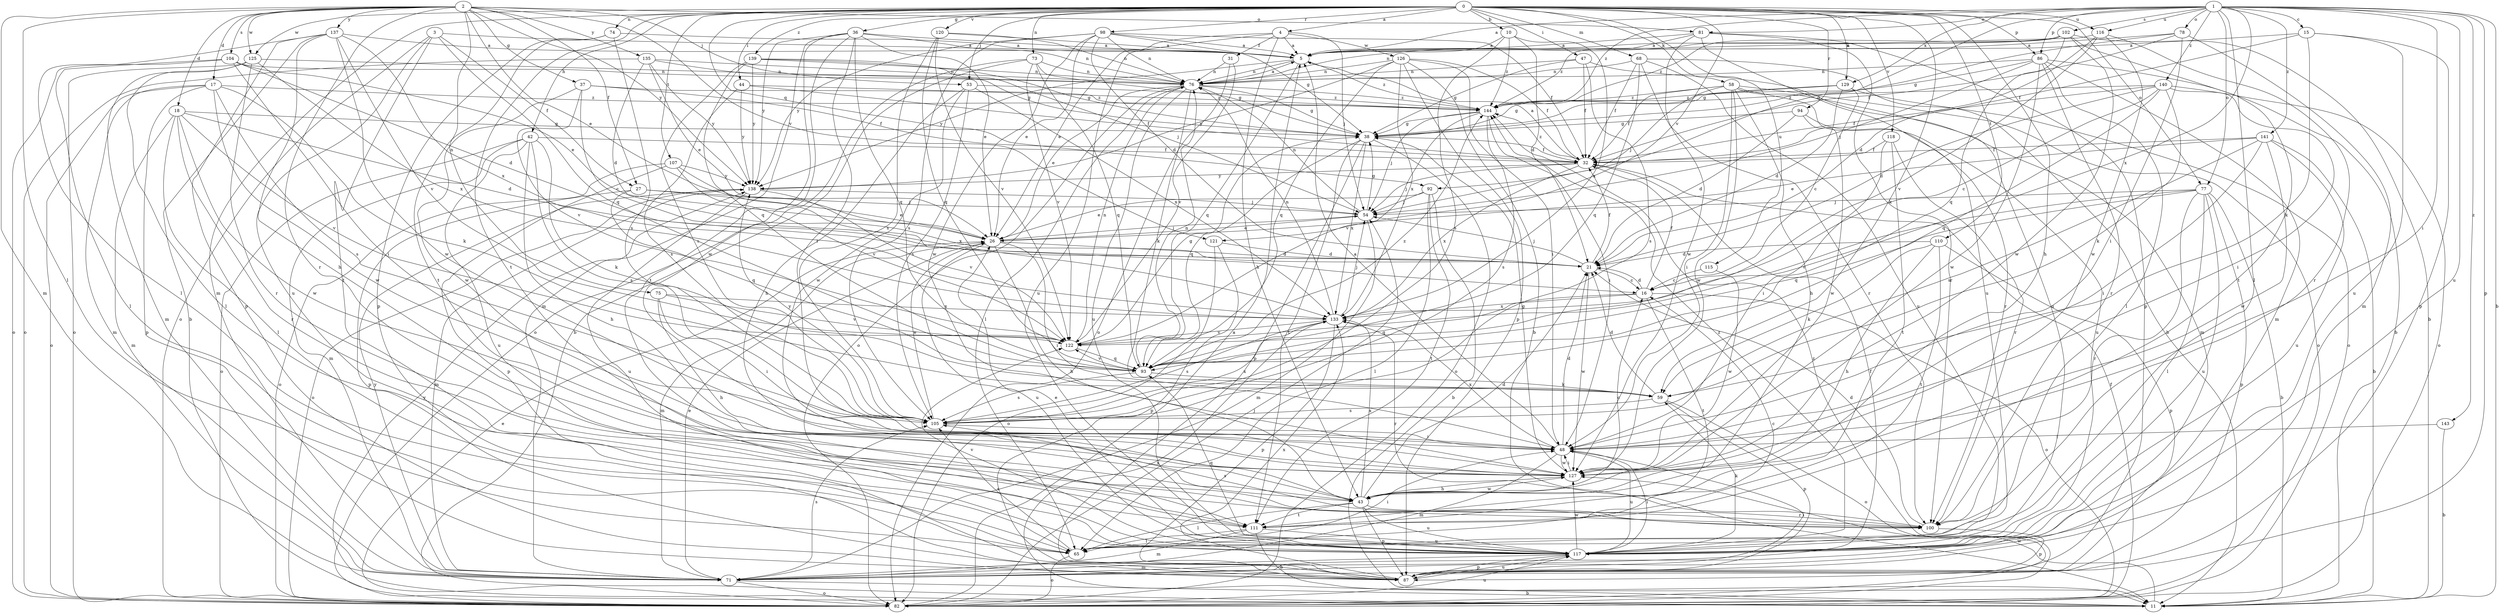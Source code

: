 strict digraph  {
0;
1;
2;
3;
4;
5;
10;
11;
15;
16;
17;
18;
21;
26;
27;
31;
32;
36;
37;
38;
42;
43;
44;
47;
48;
53;
54;
58;
59;
65;
68;
71;
73;
74;
75;
76;
77;
78;
81;
82;
86;
87;
92;
93;
94;
98;
100;
102;
104;
105;
107;
110;
111;
115;
116;
117;
118;
120;
121;
122;
125;
126;
127;
129;
133;
135;
137;
138;
139;
140;
141;
143;
144;
0 -> 4  [label=a];
0 -> 10  [label=b];
0 -> 36  [label=g];
0 -> 42  [label=h];
0 -> 43  [label=h];
0 -> 44  [label=i];
0 -> 47  [label=i];
0 -> 53  [label=j];
0 -> 58  [label=k];
0 -> 59  [label=k];
0 -> 68  [label=m];
0 -> 71  [label=m];
0 -> 73  [label=n];
0 -> 74  [label=n];
0 -> 77  [label=o];
0 -> 86  [label=p];
0 -> 92  [label=q];
0 -> 94  [label=r];
0 -> 98  [label=r];
0 -> 107  [label=t];
0 -> 110  [label=t];
0 -> 111  [label=t];
0 -> 115  [label=u];
0 -> 116  [label=u];
0 -> 118  [label=v];
0 -> 120  [label=v];
0 -> 121  [label=v];
0 -> 125  [label=w];
0 -> 129  [label=x];
0 -> 139  [label=z];
1 -> 5  [label=a];
1 -> 11  [label=b];
1 -> 15  [label=c];
1 -> 48  [label=i];
1 -> 65  [label=l];
1 -> 77  [label=o];
1 -> 78  [label=o];
1 -> 81  [label=o];
1 -> 86  [label=p];
1 -> 87  [label=p];
1 -> 92  [label=q];
1 -> 102  [label=s];
1 -> 116  [label=u];
1 -> 117  [label=u];
1 -> 129  [label=x];
1 -> 133  [label=x];
1 -> 140  [label=z];
1 -> 141  [label=z];
1 -> 143  [label=z];
1 -> 144  [label=z];
2 -> 17  [label=d];
2 -> 18  [label=d];
2 -> 26  [label=e];
2 -> 27  [label=f];
2 -> 37  [label=g];
2 -> 53  [label=j];
2 -> 65  [label=l];
2 -> 71  [label=m];
2 -> 75  [label=n];
2 -> 81  [label=o];
2 -> 100  [label=r];
2 -> 104  [label=s];
2 -> 121  [label=v];
2 -> 125  [label=w];
2 -> 135  [label=y];
2 -> 137  [label=y];
2 -> 138  [label=y];
3 -> 5  [label=a];
3 -> 27  [label=f];
3 -> 82  [label=o];
3 -> 93  [label=q];
3 -> 111  [label=t];
3 -> 117  [label=u];
4 -> 5  [label=a];
4 -> 26  [label=e];
4 -> 31  [label=f];
4 -> 43  [label=h];
4 -> 54  [label=j];
4 -> 117  [label=u];
4 -> 126  [label=w];
5 -> 76  [label=n];
5 -> 93  [label=q];
5 -> 138  [label=y];
5 -> 144  [label=z];
10 -> 5  [label=a];
10 -> 21  [label=d];
10 -> 105  [label=s];
10 -> 133  [label=x];
10 -> 144  [label=z];
11 -> 127  [label=w];
11 -> 133  [label=x];
11 -> 138  [label=y];
15 -> 5  [label=a];
15 -> 32  [label=f];
15 -> 59  [label=k];
15 -> 87  [label=p];
15 -> 117  [label=u];
16 -> 21  [label=d];
16 -> 32  [label=f];
16 -> 82  [label=o];
16 -> 93  [label=q];
16 -> 111  [label=t];
16 -> 133  [label=x];
17 -> 59  [label=k];
17 -> 71  [label=m];
17 -> 82  [label=o];
17 -> 87  [label=p];
17 -> 105  [label=s];
17 -> 127  [label=w];
17 -> 144  [label=z];
18 -> 21  [label=d];
18 -> 38  [label=g];
18 -> 65  [label=l];
18 -> 71  [label=m];
18 -> 100  [label=r];
18 -> 122  [label=v];
18 -> 127  [label=w];
21 -> 16  [label=c];
21 -> 32  [label=f];
21 -> 54  [label=j];
21 -> 127  [label=w];
26 -> 21  [label=d];
26 -> 43  [label=h];
26 -> 48  [label=i];
26 -> 54  [label=j];
26 -> 71  [label=m];
26 -> 117  [label=u];
27 -> 26  [label=e];
27 -> 54  [label=j];
27 -> 87  [label=p];
27 -> 93  [label=q];
31 -> 76  [label=n];
31 -> 82  [label=o];
31 -> 122  [label=v];
32 -> 5  [label=a];
32 -> 54  [label=j];
32 -> 133  [label=x];
32 -> 138  [label=y];
32 -> 144  [label=z];
36 -> 5  [label=a];
36 -> 26  [label=e];
36 -> 48  [label=i];
36 -> 71  [label=m];
36 -> 76  [label=n];
36 -> 93  [label=q];
36 -> 111  [label=t];
36 -> 127  [label=w];
36 -> 138  [label=y];
37 -> 16  [label=c];
37 -> 32  [label=f];
37 -> 122  [label=v];
37 -> 127  [label=w];
37 -> 144  [label=z];
38 -> 32  [label=f];
38 -> 82  [label=o];
38 -> 87  [label=p];
38 -> 93  [label=q];
38 -> 111  [label=t];
38 -> 133  [label=x];
42 -> 32  [label=f];
42 -> 43  [label=h];
42 -> 59  [label=k];
42 -> 71  [label=m];
42 -> 82  [label=o];
42 -> 105  [label=s];
42 -> 117  [label=u];
43 -> 16  [label=c];
43 -> 21  [label=d];
43 -> 65  [label=l];
43 -> 87  [label=p];
43 -> 100  [label=r];
43 -> 111  [label=t];
43 -> 117  [label=u];
43 -> 127  [label=w];
43 -> 133  [label=x];
44 -> 32  [label=f];
44 -> 105  [label=s];
44 -> 138  [label=y];
44 -> 144  [label=z];
47 -> 32  [label=f];
47 -> 38  [label=g];
47 -> 76  [label=n];
47 -> 105  [label=s];
47 -> 117  [label=u];
48 -> 5  [label=a];
48 -> 21  [label=d];
48 -> 71  [label=m];
48 -> 117  [label=u];
48 -> 127  [label=w];
48 -> 133  [label=x];
53 -> 43  [label=h];
53 -> 105  [label=s];
53 -> 127  [label=w];
53 -> 133  [label=x];
53 -> 144  [label=z];
54 -> 26  [label=e];
54 -> 38  [label=g];
54 -> 71  [label=m];
54 -> 76  [label=n];
58 -> 32  [label=f];
58 -> 43  [label=h];
58 -> 48  [label=i];
58 -> 54  [label=j];
58 -> 71  [label=m];
58 -> 82  [label=o];
58 -> 100  [label=r];
58 -> 127  [label=w];
58 -> 144  [label=z];
59 -> 21  [label=d];
59 -> 82  [label=o];
59 -> 87  [label=p];
59 -> 105  [label=s];
65 -> 16  [label=c];
65 -> 48  [label=i];
65 -> 82  [label=o];
65 -> 105  [label=s];
68 -> 11  [label=b];
68 -> 32  [label=f];
68 -> 76  [label=n];
68 -> 93  [label=q];
68 -> 100  [label=r];
68 -> 117  [label=u];
71 -> 11  [label=b];
71 -> 26  [label=e];
71 -> 32  [label=f];
71 -> 82  [label=o];
71 -> 105  [label=s];
71 -> 138  [label=y];
73 -> 11  [label=b];
73 -> 38  [label=g];
73 -> 76  [label=n];
73 -> 82  [label=o];
73 -> 93  [label=q];
73 -> 122  [label=v];
74 -> 5  [label=a];
74 -> 87  [label=p];
74 -> 105  [label=s];
74 -> 111  [label=t];
75 -> 43  [label=h];
75 -> 48  [label=i];
75 -> 122  [label=v];
75 -> 133  [label=x];
76 -> 5  [label=a];
76 -> 26  [label=e];
76 -> 38  [label=g];
76 -> 59  [label=k];
76 -> 65  [label=l];
76 -> 82  [label=o];
76 -> 117  [label=u];
76 -> 144  [label=z];
77 -> 11  [label=b];
77 -> 54  [label=j];
77 -> 65  [label=l];
77 -> 87  [label=p];
77 -> 93  [label=q];
77 -> 100  [label=r];
77 -> 117  [label=u];
77 -> 122  [label=v];
78 -> 5  [label=a];
78 -> 32  [label=f];
78 -> 38  [label=g];
78 -> 48  [label=i];
78 -> 71  [label=m];
81 -> 5  [label=a];
81 -> 87  [label=p];
81 -> 100  [label=r];
81 -> 117  [label=u];
81 -> 127  [label=w];
81 -> 144  [label=z];
82 -> 5  [label=a];
82 -> 26  [label=e];
82 -> 32  [label=f];
82 -> 54  [label=j];
82 -> 117  [label=u];
82 -> 144  [label=z];
86 -> 11  [label=b];
86 -> 38  [label=g];
86 -> 54  [label=j];
86 -> 65  [label=l];
86 -> 71  [label=m];
86 -> 76  [label=n];
86 -> 100  [label=r];
86 -> 127  [label=w];
87 -> 48  [label=i];
87 -> 117  [label=u];
87 -> 133  [label=x];
92 -> 11  [label=b];
92 -> 26  [label=e];
92 -> 54  [label=j];
92 -> 65  [label=l];
92 -> 111  [label=t];
93 -> 59  [label=k];
93 -> 76  [label=n];
93 -> 105  [label=s];
93 -> 122  [label=v];
93 -> 144  [label=z];
94 -> 21  [label=d];
94 -> 38  [label=g];
94 -> 117  [label=u];
94 -> 127  [label=w];
98 -> 5  [label=a];
98 -> 21  [label=d];
98 -> 26  [label=e];
98 -> 32  [label=f];
98 -> 38  [label=g];
98 -> 76  [label=n];
98 -> 105  [label=s];
98 -> 127  [label=w];
98 -> 138  [label=y];
100 -> 21  [label=d];
100 -> 87  [label=p];
100 -> 105  [label=s];
102 -> 5  [label=a];
102 -> 11  [label=b];
102 -> 76  [label=n];
102 -> 93  [label=q];
102 -> 111  [label=t];
102 -> 127  [label=w];
102 -> 144  [label=z];
104 -> 21  [label=d];
104 -> 26  [label=e];
104 -> 48  [label=i];
104 -> 65  [label=l];
104 -> 76  [label=n];
104 -> 82  [label=o];
105 -> 26  [label=e];
105 -> 48  [label=i];
105 -> 133  [label=x];
105 -> 138  [label=y];
107 -> 82  [label=o];
107 -> 87  [label=p];
107 -> 122  [label=v];
107 -> 133  [label=x];
107 -> 138  [label=y];
110 -> 21  [label=d];
110 -> 43  [label=h];
110 -> 59  [label=k];
110 -> 87  [label=p];
110 -> 111  [label=t];
111 -> 11  [label=b];
111 -> 65  [label=l];
111 -> 71  [label=m];
111 -> 117  [label=u];
115 -> 16  [label=c];
115 -> 127  [label=w];
116 -> 5  [label=a];
116 -> 21  [label=d];
116 -> 100  [label=r];
116 -> 122  [label=v];
116 -> 127  [label=w];
117 -> 26  [label=e];
117 -> 48  [label=i];
117 -> 59  [label=k];
117 -> 71  [label=m];
117 -> 87  [label=p];
117 -> 93  [label=q];
117 -> 122  [label=v];
117 -> 127  [label=w];
117 -> 144  [label=z];
118 -> 32  [label=f];
118 -> 48  [label=i];
118 -> 100  [label=r];
118 -> 111  [label=t];
120 -> 5  [label=a];
120 -> 76  [label=n];
120 -> 93  [label=q];
120 -> 105  [label=s];
120 -> 122  [label=v];
121 -> 21  [label=d];
121 -> 82  [label=o];
121 -> 87  [label=p];
122 -> 38  [label=g];
122 -> 76  [label=n];
122 -> 93  [label=q];
125 -> 65  [label=l];
125 -> 71  [label=m];
125 -> 76  [label=n];
125 -> 82  [label=o];
125 -> 100  [label=r];
125 -> 133  [label=x];
126 -> 11  [label=b];
126 -> 32  [label=f];
126 -> 48  [label=i];
126 -> 76  [label=n];
126 -> 87  [label=p];
126 -> 93  [label=q];
126 -> 133  [label=x];
126 -> 138  [label=y];
127 -> 38  [label=g];
127 -> 43  [label=h];
127 -> 48  [label=i];
129 -> 16  [label=c];
129 -> 21  [label=d];
129 -> 38  [label=g];
129 -> 82  [label=o];
129 -> 144  [label=z];
133 -> 54  [label=j];
133 -> 76  [label=n];
133 -> 87  [label=p];
133 -> 100  [label=r];
133 -> 105  [label=s];
133 -> 122  [label=v];
135 -> 21  [label=d];
135 -> 26  [label=e];
135 -> 38  [label=g];
135 -> 76  [label=n];
135 -> 82  [label=o];
135 -> 138  [label=y];
137 -> 5  [label=a];
137 -> 11  [label=b];
137 -> 43  [label=h];
137 -> 65  [label=l];
137 -> 87  [label=p];
137 -> 122  [label=v];
137 -> 127  [label=w];
137 -> 133  [label=x];
138 -> 54  [label=j];
138 -> 71  [label=m];
138 -> 82  [label=o];
138 -> 117  [label=u];
138 -> 122  [label=v];
139 -> 38  [label=g];
139 -> 54  [label=j];
139 -> 76  [label=n];
139 -> 93  [label=q];
139 -> 105  [label=s];
139 -> 138  [label=y];
140 -> 16  [label=c];
140 -> 21  [label=d];
140 -> 32  [label=f];
140 -> 48  [label=i];
140 -> 59  [label=k];
140 -> 82  [label=o];
140 -> 93  [label=q];
140 -> 144  [label=z];
141 -> 11  [label=b];
141 -> 26  [label=e];
141 -> 32  [label=f];
141 -> 48  [label=i];
141 -> 105  [label=s];
141 -> 117  [label=u];
141 -> 127  [label=w];
143 -> 11  [label=b];
143 -> 48  [label=i];
144 -> 38  [label=g];
144 -> 48  [label=i];
144 -> 54  [label=j];
144 -> 105  [label=s];
144 -> 122  [label=v];
}
